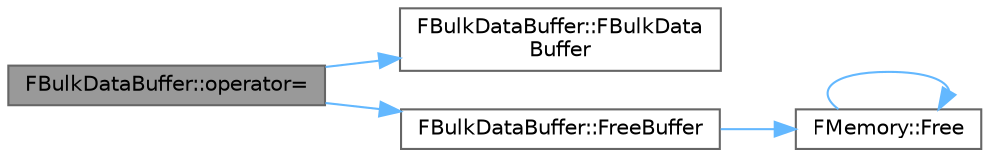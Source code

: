 digraph "FBulkDataBuffer::operator="
{
 // INTERACTIVE_SVG=YES
 // LATEX_PDF_SIZE
  bgcolor="transparent";
  edge [fontname=Helvetica,fontsize=10,labelfontname=Helvetica,labelfontsize=10];
  node [fontname=Helvetica,fontsize=10,shape=box,height=0.2,width=0.4];
  rankdir="LR";
  Node1 [id="Node000001",label="FBulkDataBuffer::operator=",height=0.2,width=0.4,color="gray40", fillcolor="grey60", style="filled", fontcolor="black",tooltip="Move assignment operator."];
  Node1 -> Node2 [id="edge1_Node000001_Node000002",color="steelblue1",style="solid",tooltip=" "];
  Node2 [id="Node000002",label="FBulkDataBuffer::FBulkData\lBuffer",height=0.2,width=0.4,color="grey40", fillcolor="white", style="filled",URL="$dc/ddb/classFBulkDataBuffer.html#affce11211411595c03899c8d2e2ad076",tooltip="Constructor."];
  Node1 -> Node3 [id="edge2_Node000001_Node000003",color="steelblue1",style="solid",tooltip=" "];
  Node3 [id="Node000003",label="FBulkDataBuffer::FreeBuffer",height=0.2,width=0.4,color="grey40", fillcolor="white", style="filled",URL="$dc/ddb/classFBulkDataBuffer.html#ae59ba705a7040060e49f6731461abd76",tooltip=" "];
  Node3 -> Node4 [id="edge3_Node000003_Node000004",color="steelblue1",style="solid",tooltip=" "];
  Node4 [id="Node000004",label="FMemory::Free",height=0.2,width=0.4,color="grey40", fillcolor="white", style="filled",URL="$de/d4a/structFMemory.html#a2038d15a19280efc5f451d6239ad2cb5",tooltip=" "];
  Node4 -> Node4 [id="edge4_Node000004_Node000004",color="steelblue1",style="solid",tooltip=" "];
}
